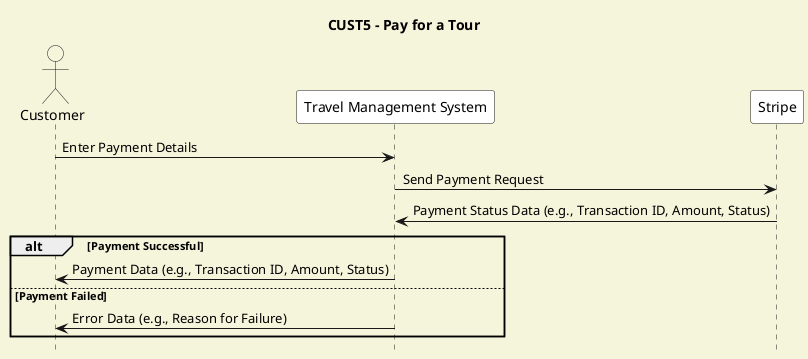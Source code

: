 @startuml
title CUST5 - Pay for a Tour

skinparam backgroundColor #F5F5DC
hide footbox

actor Customer #F5F5DC
participant "Travel Management System" as TMS #FFFFFF
participant "Stripe" as Stripe #FFFFFF

Customer -> TMS : Enter Payment Details
TMS -> Stripe : Send Payment Request
Stripe -> TMS : Payment Status Data (e.g., Transaction ID, Amount, Status)
alt Payment Successful
    TMS -> Customer : Payment Data (e.g., Transaction ID, Amount, Status)
else Payment Failed
    TMS -> Customer : Error Data (e.g., Reason for Failure)
end

@enduml

